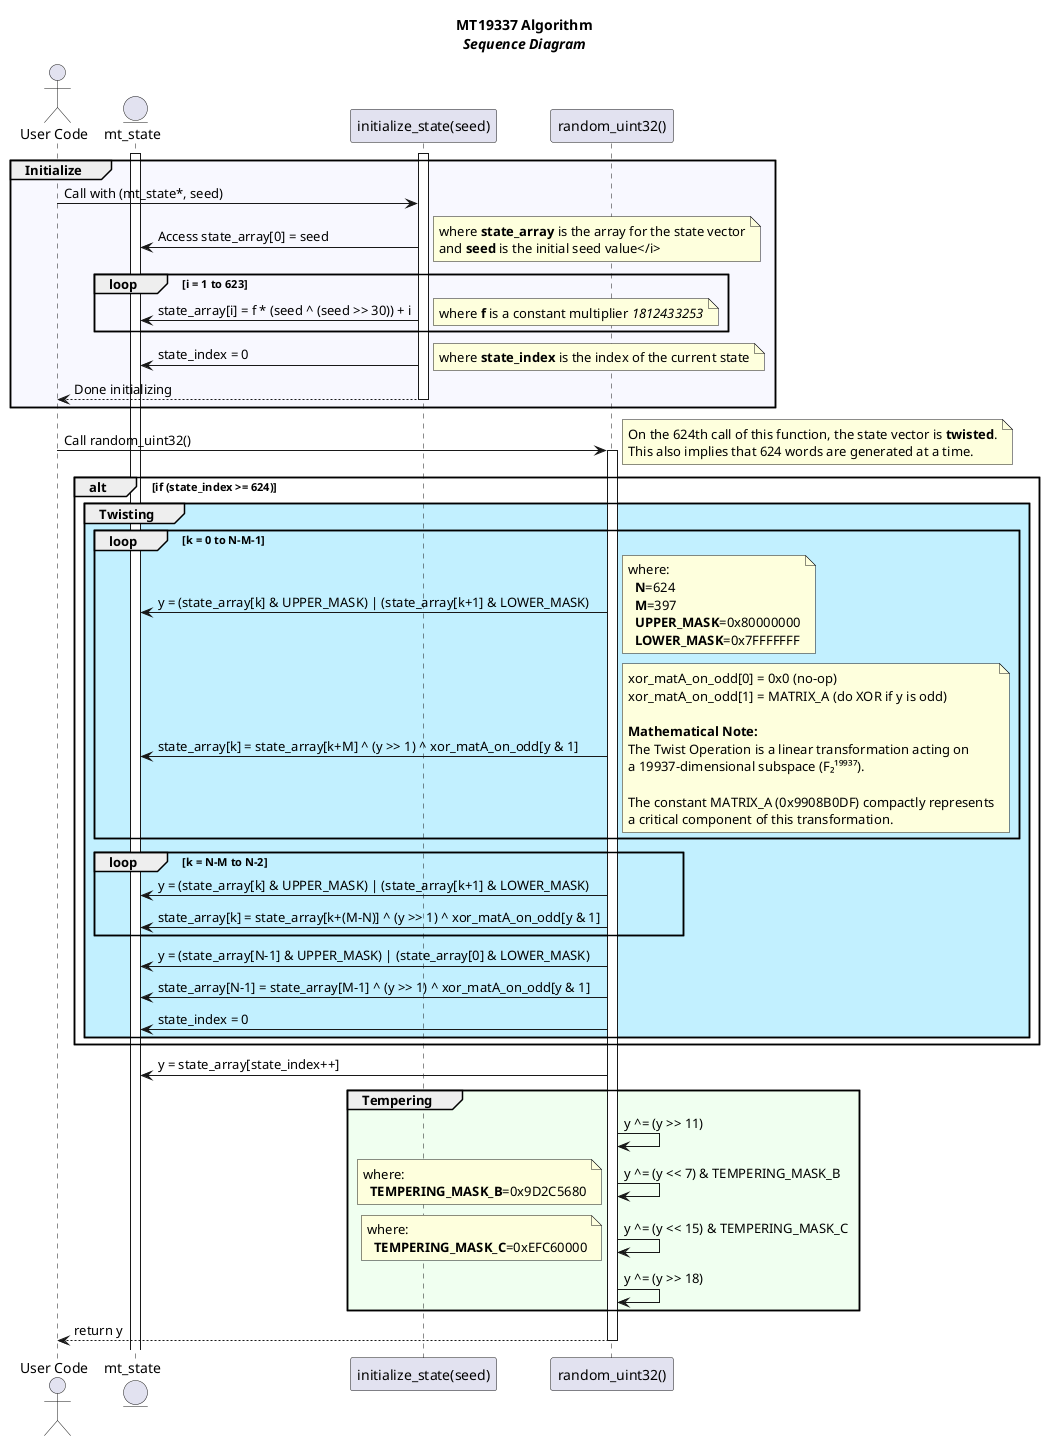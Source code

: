 @startuml MT19337_Detailed_Sequence_Diagram
title "MT19337 Algorithm\n<i>Sequence Diagram</i>"
actor "User Code" as User
entity "mt_state" as State
activate State
participant "initialize_state(seed)" as Init
participant "random_uint32()" as Gen

group #ghostwhite Initialize
    activate Init
    User -> Init : Call with (mt_state*, seed)
    Init -> State : Access state_array[0] = seed
    note right: where <b>state_array</b> is the array for the state vector\nand <b>seed</b> is the initial seed value</i>
    loop i = 1 to 623
        Init -> State : state_array[i] = f * (seed ^ (seed >> 30)) + i
        note right: where <b>f</b> is a constant multiplier <i>1812433253</i>
    end
    Init -> State : state_index = 0
    note right: where <b>state_index</b> is the index of the current state
    Init --> User : Done initializing
    deactivate Init
end

User -> Gen : Call random_uint32()
activate Gen
note right: On the 624th call of this function, the state vector is <b>twisted</b>.\nThis also implies that 624 words are generated at a time.

alt if (state_index >= 624)
    group #application Twisting 
        loop k = 0 to N-M-1
            Gen -> State : y = (state_array[k] & UPPER_MASK) | (state_array[k+1] & LOWER_MASK)
            note right: where:\n  <b>N</b>=624\n  <b>M</b>=397\n  <b>UPPER_MASK</b>=0x80000000\n  <b>LOWER_MASK</b>=0x7FFFFFFF
            Gen -> State : state_array[k] = state_array[k+M] ^ (y >> 1) ^ xor_matA_on_odd[y & 1]
            note right
                xor_matA_on_odd[0] = 0x0 (no-op)
                xor_matA_on_odd[1] = MATRIX_A (do XOR if y is odd)

                <b>Mathematical Note:</b>
                The Twist Operation is a linear transformation acting on
                a 19937-dimensional subspace (F₂¹⁹⁹³⁷). 

                The constant MATRIX_A (0x9908B0DF) compactly represents
                a critical component of this transformation.
            end note
        end

        loop k = N-M to N-2
            Gen -> State : y = (state_array[k] & UPPER_MASK) | (state_array[k+1] & LOWER_MASK)
            Gen -> State : state_array[k] = state_array[k+(M-N)] ^ (y >> 1) ^ xor_matA_on_odd[y & 1]
        end

        Gen -> State : y = (state_array[N-1] & UPPER_MASK) | (state_array[0] & LOWER_MASK)
        Gen -> State : state_array[N-1] = state_array[M-1] ^ (y >> 1) ^ xor_matA_on_odd[y & 1]

        Gen -> State : state_index = 0
    end
end

Gen -> State : y = state_array[state_index++]

group #honeydew Tempering
    Gen -> Gen : y ^= (y >> 11)
    Gen -> Gen : y ^= (y << 7) & TEMPERING_MASK_B
    note left: where:\n  <b>TEMPERING_MASK_B</b>=0x9D2C5680
    Gen -> Gen : y ^= (y << 15) & TEMPERING_MASK_C
    note left: where:\n  <b>TEMPERING_MASK_C</b>=0xEFC60000
    Gen -> Gen : y ^= (y >> 18)
end

Gen --> User : return y
deactivate Gen

@enduml
